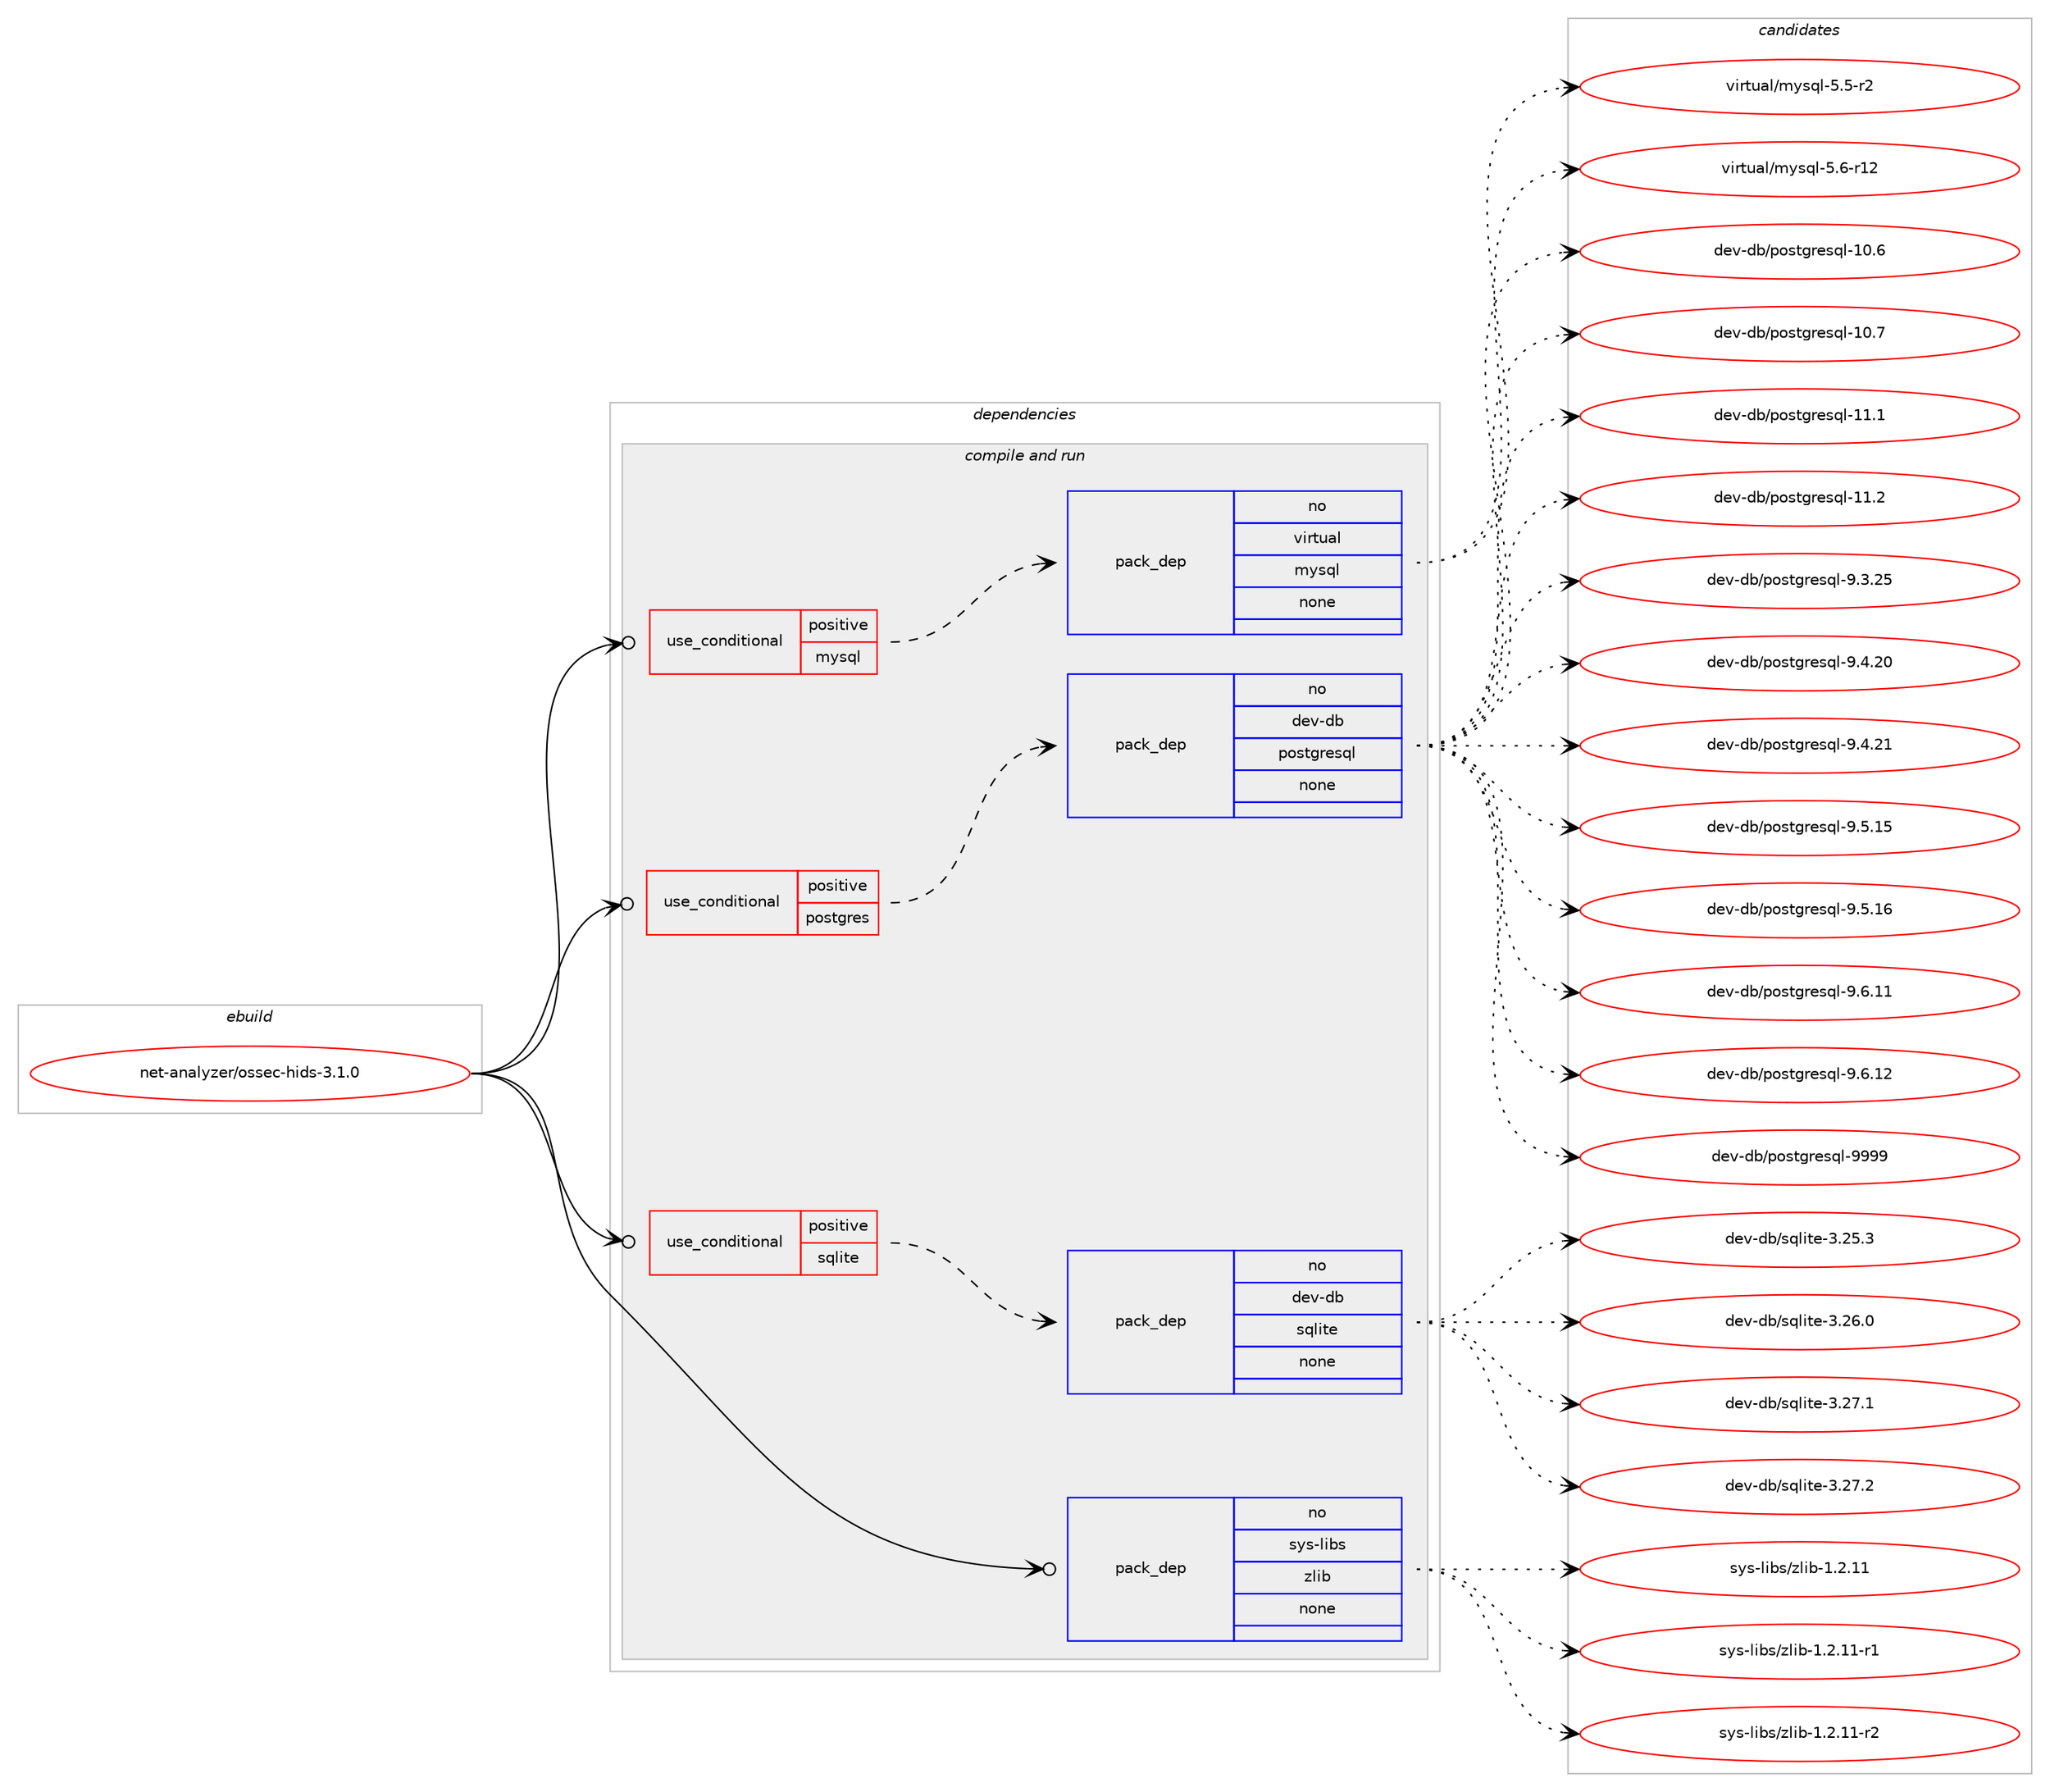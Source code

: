 digraph prolog {

# *************
# Graph options
# *************

newrank=true;
concentrate=true;
compound=true;
graph [rankdir=LR,fontname=Helvetica,fontsize=10,ranksep=1.5];#, ranksep=2.5, nodesep=0.2];
edge  [arrowhead=vee];
node  [fontname=Helvetica,fontsize=10];

# **********
# The ebuild
# **********

subgraph cluster_leftcol {
color=gray;
rank=same;
label=<<i>ebuild</i>>;
id [label="net-analyzer/ossec-hids-3.1.0", color=red, width=4, href="../net-analyzer/ossec-hids-3.1.0.svg"];
}

# ****************
# The dependencies
# ****************

subgraph cluster_midcol {
color=gray;
label=<<i>dependencies</i>>;
subgraph cluster_compile {
fillcolor="#eeeeee";
style=filled;
label=<<i>compile</i>>;
}
subgraph cluster_compileandrun {
fillcolor="#eeeeee";
style=filled;
label=<<i>compile and run</i>>;
subgraph cond442507 {
dependency1646337 [label=<<TABLE BORDER="0" CELLBORDER="1" CELLSPACING="0" CELLPADDING="4"><TR><TD ROWSPAN="3" CELLPADDING="10">use_conditional</TD></TR><TR><TD>positive</TD></TR><TR><TD>mysql</TD></TR></TABLE>>, shape=none, color=red];
subgraph pack1177203 {
dependency1646338 [label=<<TABLE BORDER="0" CELLBORDER="1" CELLSPACING="0" CELLPADDING="4" WIDTH="220"><TR><TD ROWSPAN="6" CELLPADDING="30">pack_dep</TD></TR><TR><TD WIDTH="110">no</TD></TR><TR><TD>virtual</TD></TR><TR><TD>mysql</TD></TR><TR><TD>none</TD></TR><TR><TD></TD></TR></TABLE>>, shape=none, color=blue];
}
dependency1646337:e -> dependency1646338:w [weight=20,style="dashed",arrowhead="vee"];
}
id:e -> dependency1646337:w [weight=20,style="solid",arrowhead="odotvee"];
subgraph cond442508 {
dependency1646339 [label=<<TABLE BORDER="0" CELLBORDER="1" CELLSPACING="0" CELLPADDING="4"><TR><TD ROWSPAN="3" CELLPADDING="10">use_conditional</TD></TR><TR><TD>positive</TD></TR><TR><TD>postgres</TD></TR></TABLE>>, shape=none, color=red];
subgraph pack1177204 {
dependency1646340 [label=<<TABLE BORDER="0" CELLBORDER="1" CELLSPACING="0" CELLPADDING="4" WIDTH="220"><TR><TD ROWSPAN="6" CELLPADDING="30">pack_dep</TD></TR><TR><TD WIDTH="110">no</TD></TR><TR><TD>dev-db</TD></TR><TR><TD>postgresql</TD></TR><TR><TD>none</TD></TR><TR><TD></TD></TR></TABLE>>, shape=none, color=blue];
}
dependency1646339:e -> dependency1646340:w [weight=20,style="dashed",arrowhead="vee"];
}
id:e -> dependency1646339:w [weight=20,style="solid",arrowhead="odotvee"];
subgraph cond442509 {
dependency1646341 [label=<<TABLE BORDER="0" CELLBORDER="1" CELLSPACING="0" CELLPADDING="4"><TR><TD ROWSPAN="3" CELLPADDING="10">use_conditional</TD></TR><TR><TD>positive</TD></TR><TR><TD>sqlite</TD></TR></TABLE>>, shape=none, color=red];
subgraph pack1177205 {
dependency1646342 [label=<<TABLE BORDER="0" CELLBORDER="1" CELLSPACING="0" CELLPADDING="4" WIDTH="220"><TR><TD ROWSPAN="6" CELLPADDING="30">pack_dep</TD></TR><TR><TD WIDTH="110">no</TD></TR><TR><TD>dev-db</TD></TR><TR><TD>sqlite</TD></TR><TR><TD>none</TD></TR><TR><TD></TD></TR></TABLE>>, shape=none, color=blue];
}
dependency1646341:e -> dependency1646342:w [weight=20,style="dashed",arrowhead="vee"];
}
id:e -> dependency1646341:w [weight=20,style="solid",arrowhead="odotvee"];
subgraph pack1177206 {
dependency1646343 [label=<<TABLE BORDER="0" CELLBORDER="1" CELLSPACING="0" CELLPADDING="4" WIDTH="220"><TR><TD ROWSPAN="6" CELLPADDING="30">pack_dep</TD></TR><TR><TD WIDTH="110">no</TD></TR><TR><TD>sys-libs</TD></TR><TR><TD>zlib</TD></TR><TR><TD>none</TD></TR><TR><TD></TD></TR></TABLE>>, shape=none, color=blue];
}
id:e -> dependency1646343:w [weight=20,style="solid",arrowhead="odotvee"];
}
subgraph cluster_run {
fillcolor="#eeeeee";
style=filled;
label=<<i>run</i>>;
}
}

# **************
# The candidates
# **************

subgraph cluster_choices {
rank=same;
color=gray;
label=<<i>candidates</i>>;

subgraph choice1177203 {
color=black;
nodesep=1;
choice1181051141161179710847109121115113108455346534511450 [label="virtual/mysql-5.5-r2", color=red, width=4,href="../virtual/mysql-5.5-r2.svg"];
choice118105114116117971084710912111511310845534654451144950 [label="virtual/mysql-5.6-r12", color=red, width=4,href="../virtual/mysql-5.6-r12.svg"];
dependency1646338:e -> choice1181051141161179710847109121115113108455346534511450:w [style=dotted,weight="100"];
dependency1646338:e -> choice118105114116117971084710912111511310845534654451144950:w [style=dotted,weight="100"];
}
subgraph choice1177204 {
color=black;
nodesep=1;
choice1001011184510098471121111151161031141011151131084549484654 [label="dev-db/postgresql-10.6", color=red, width=4,href="../dev-db/postgresql-10.6.svg"];
choice1001011184510098471121111151161031141011151131084549484655 [label="dev-db/postgresql-10.7", color=red, width=4,href="../dev-db/postgresql-10.7.svg"];
choice1001011184510098471121111151161031141011151131084549494649 [label="dev-db/postgresql-11.1", color=red, width=4,href="../dev-db/postgresql-11.1.svg"];
choice1001011184510098471121111151161031141011151131084549494650 [label="dev-db/postgresql-11.2", color=red, width=4,href="../dev-db/postgresql-11.2.svg"];
choice10010111845100984711211111511610311410111511310845574651465053 [label="dev-db/postgresql-9.3.25", color=red, width=4,href="../dev-db/postgresql-9.3.25.svg"];
choice10010111845100984711211111511610311410111511310845574652465048 [label="dev-db/postgresql-9.4.20", color=red, width=4,href="../dev-db/postgresql-9.4.20.svg"];
choice10010111845100984711211111511610311410111511310845574652465049 [label="dev-db/postgresql-9.4.21", color=red, width=4,href="../dev-db/postgresql-9.4.21.svg"];
choice10010111845100984711211111511610311410111511310845574653464953 [label="dev-db/postgresql-9.5.15", color=red, width=4,href="../dev-db/postgresql-9.5.15.svg"];
choice10010111845100984711211111511610311410111511310845574653464954 [label="dev-db/postgresql-9.5.16", color=red, width=4,href="../dev-db/postgresql-9.5.16.svg"];
choice10010111845100984711211111511610311410111511310845574654464949 [label="dev-db/postgresql-9.6.11", color=red, width=4,href="../dev-db/postgresql-9.6.11.svg"];
choice10010111845100984711211111511610311410111511310845574654464950 [label="dev-db/postgresql-9.6.12", color=red, width=4,href="../dev-db/postgresql-9.6.12.svg"];
choice1001011184510098471121111151161031141011151131084557575757 [label="dev-db/postgresql-9999", color=red, width=4,href="../dev-db/postgresql-9999.svg"];
dependency1646340:e -> choice1001011184510098471121111151161031141011151131084549484654:w [style=dotted,weight="100"];
dependency1646340:e -> choice1001011184510098471121111151161031141011151131084549484655:w [style=dotted,weight="100"];
dependency1646340:e -> choice1001011184510098471121111151161031141011151131084549494649:w [style=dotted,weight="100"];
dependency1646340:e -> choice1001011184510098471121111151161031141011151131084549494650:w [style=dotted,weight="100"];
dependency1646340:e -> choice10010111845100984711211111511610311410111511310845574651465053:w [style=dotted,weight="100"];
dependency1646340:e -> choice10010111845100984711211111511610311410111511310845574652465048:w [style=dotted,weight="100"];
dependency1646340:e -> choice10010111845100984711211111511610311410111511310845574652465049:w [style=dotted,weight="100"];
dependency1646340:e -> choice10010111845100984711211111511610311410111511310845574653464953:w [style=dotted,weight="100"];
dependency1646340:e -> choice10010111845100984711211111511610311410111511310845574653464954:w [style=dotted,weight="100"];
dependency1646340:e -> choice10010111845100984711211111511610311410111511310845574654464949:w [style=dotted,weight="100"];
dependency1646340:e -> choice10010111845100984711211111511610311410111511310845574654464950:w [style=dotted,weight="100"];
dependency1646340:e -> choice1001011184510098471121111151161031141011151131084557575757:w [style=dotted,weight="100"];
}
subgraph choice1177205 {
color=black;
nodesep=1;
choice10010111845100984711511310810511610145514650534651 [label="dev-db/sqlite-3.25.3", color=red, width=4,href="../dev-db/sqlite-3.25.3.svg"];
choice10010111845100984711511310810511610145514650544648 [label="dev-db/sqlite-3.26.0", color=red, width=4,href="../dev-db/sqlite-3.26.0.svg"];
choice10010111845100984711511310810511610145514650554649 [label="dev-db/sqlite-3.27.1", color=red, width=4,href="../dev-db/sqlite-3.27.1.svg"];
choice10010111845100984711511310810511610145514650554650 [label="dev-db/sqlite-3.27.2", color=red, width=4,href="../dev-db/sqlite-3.27.2.svg"];
dependency1646342:e -> choice10010111845100984711511310810511610145514650534651:w [style=dotted,weight="100"];
dependency1646342:e -> choice10010111845100984711511310810511610145514650544648:w [style=dotted,weight="100"];
dependency1646342:e -> choice10010111845100984711511310810511610145514650554649:w [style=dotted,weight="100"];
dependency1646342:e -> choice10010111845100984711511310810511610145514650554650:w [style=dotted,weight="100"];
}
subgraph choice1177206 {
color=black;
nodesep=1;
choice1151211154510810598115471221081059845494650464949 [label="sys-libs/zlib-1.2.11", color=red, width=4,href="../sys-libs/zlib-1.2.11.svg"];
choice11512111545108105981154712210810598454946504649494511449 [label="sys-libs/zlib-1.2.11-r1", color=red, width=4,href="../sys-libs/zlib-1.2.11-r1.svg"];
choice11512111545108105981154712210810598454946504649494511450 [label="sys-libs/zlib-1.2.11-r2", color=red, width=4,href="../sys-libs/zlib-1.2.11-r2.svg"];
dependency1646343:e -> choice1151211154510810598115471221081059845494650464949:w [style=dotted,weight="100"];
dependency1646343:e -> choice11512111545108105981154712210810598454946504649494511449:w [style=dotted,weight="100"];
dependency1646343:e -> choice11512111545108105981154712210810598454946504649494511450:w [style=dotted,weight="100"];
}
}

}
